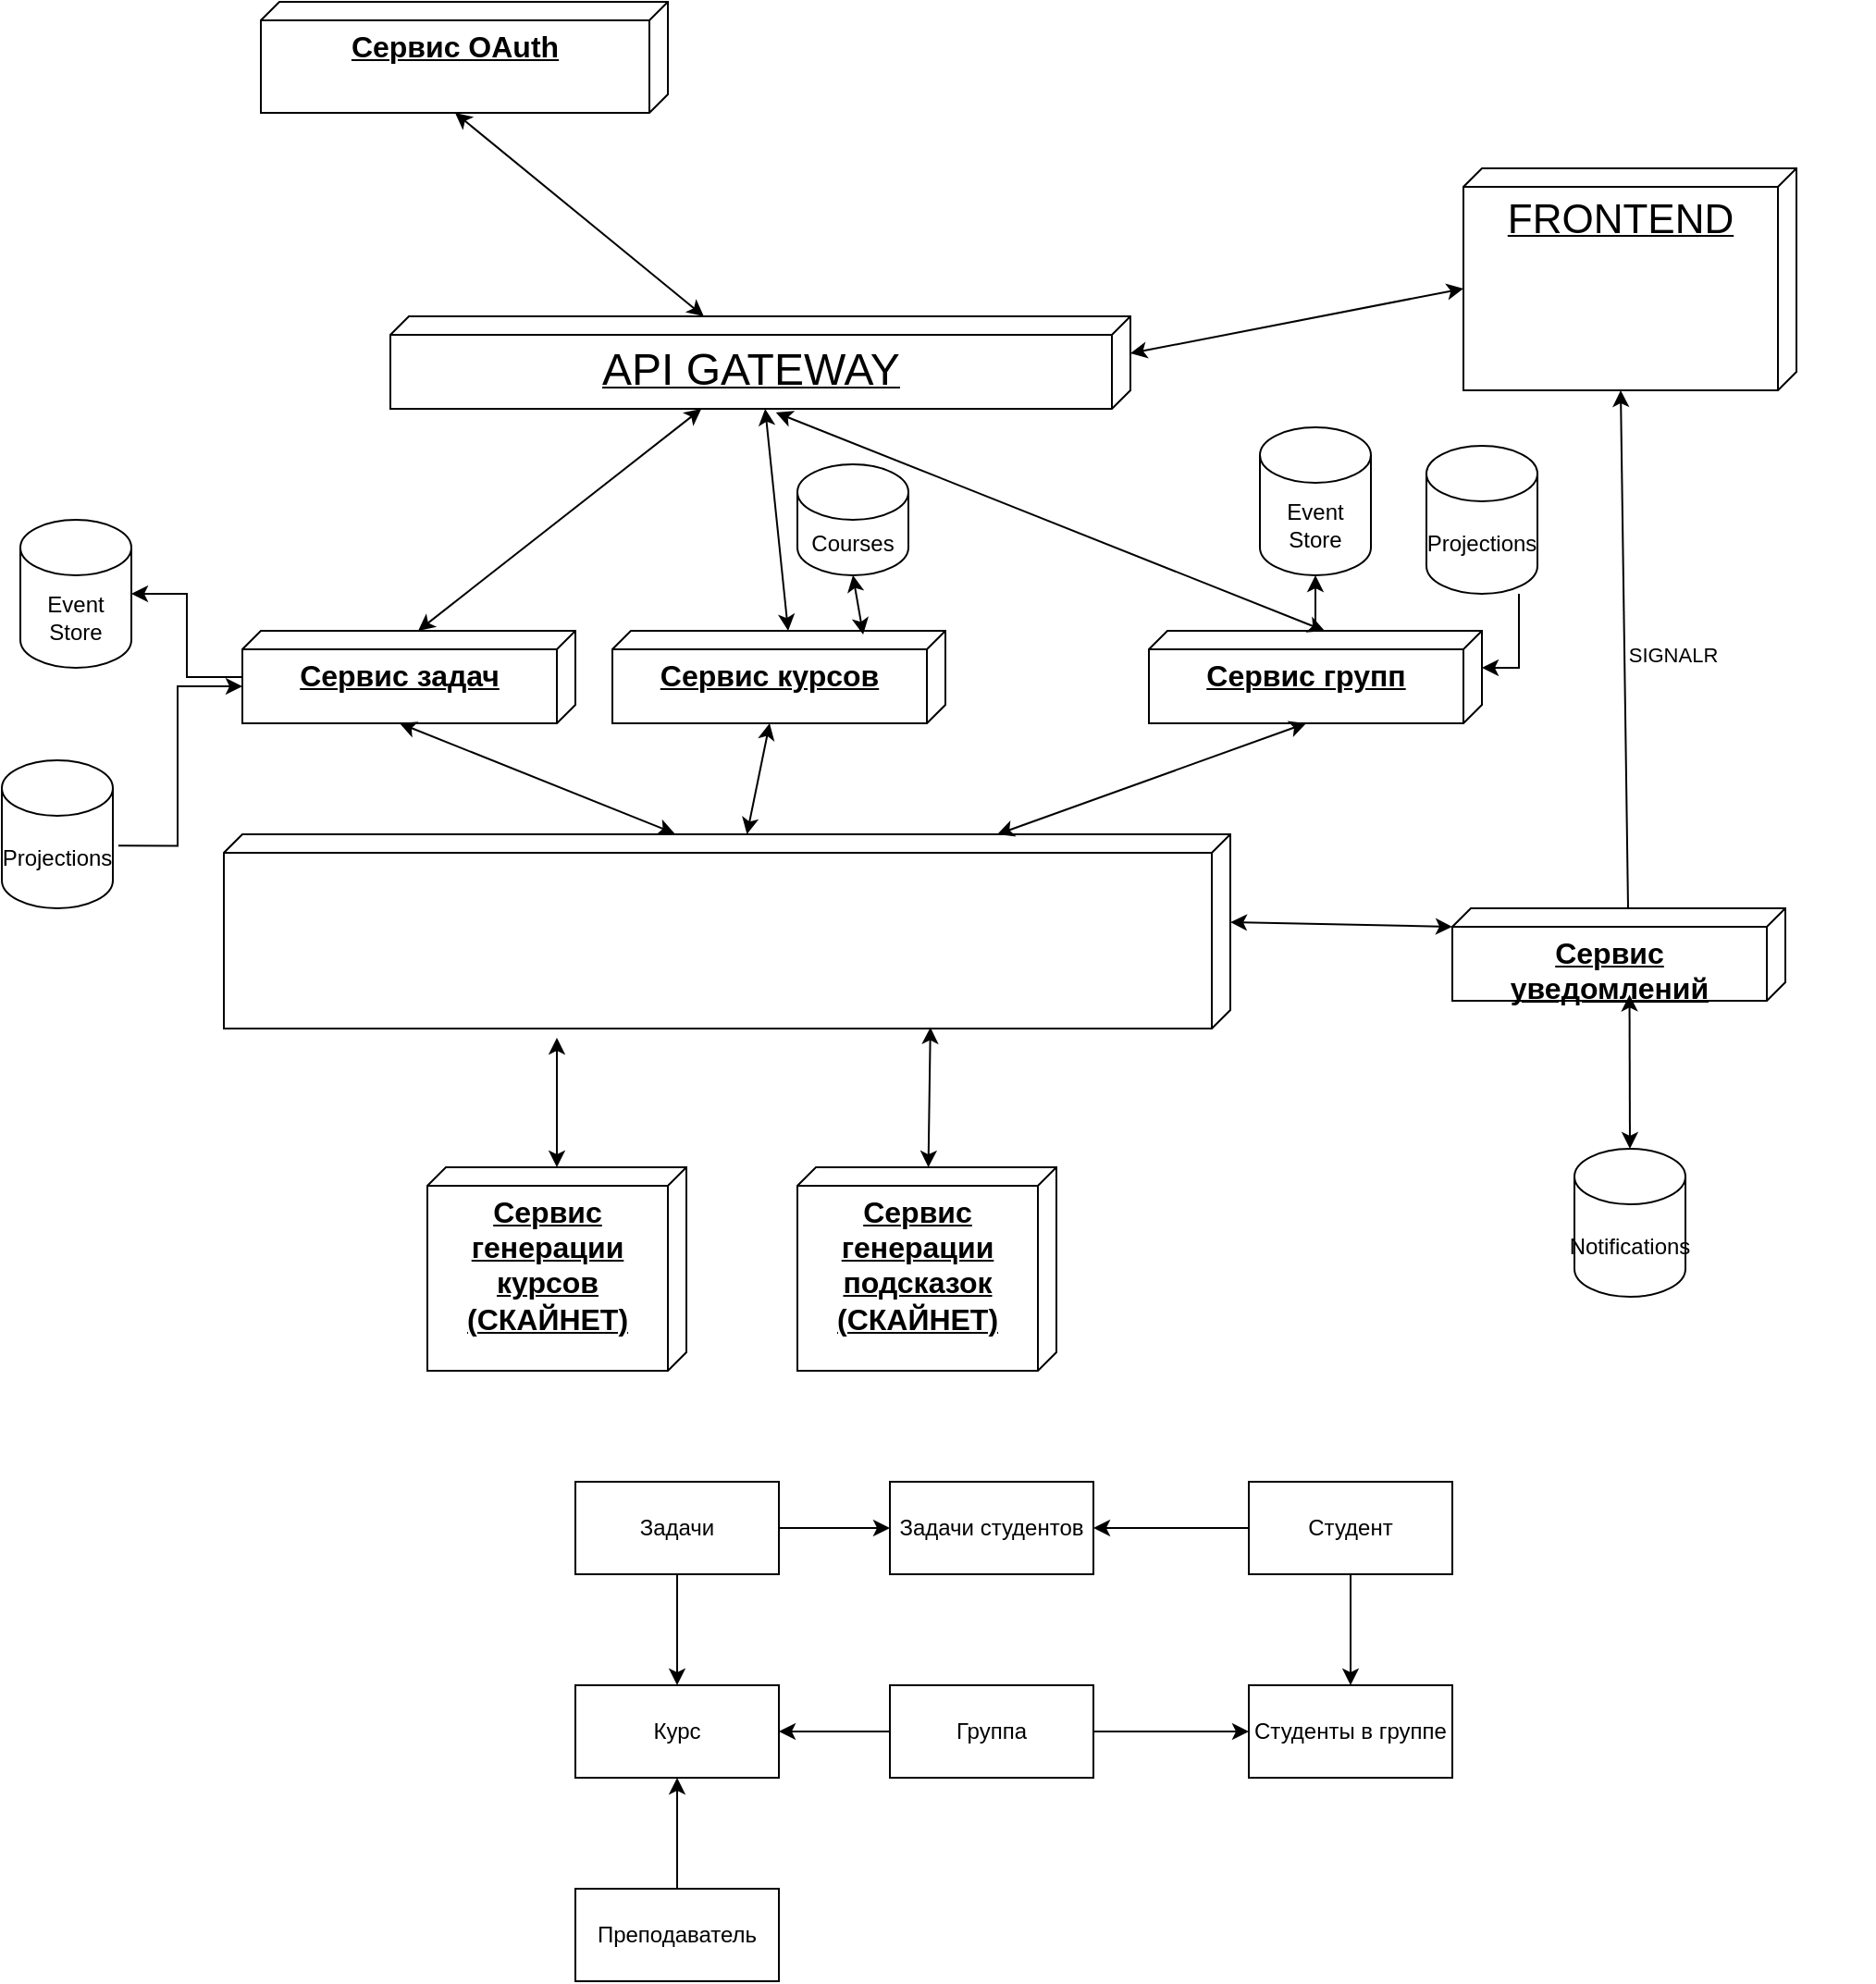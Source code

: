 <mxfile version="24.7.17">
  <diagram name="Страница — 1" id="5C3ML1Ksd3D6ToZMHB4L">
    <mxGraphModel dx="2876" dy="1119" grid="1" gridSize="10" guides="1" tooltips="1" connect="1" arrows="1" fold="1" page="1" pageScale="1" pageWidth="827" pageHeight="1169" math="0" shadow="0">
      <root>
        <mxCell id="0" />
        <mxCell id="1" parent="0" />
        <mxCell id="5pi8F96lJZrmrm5dVSPT-36" style="edgeStyle=orthogonalEdgeStyle;rounded=0;orthogonalLoop=1;jettySize=auto;html=1;" edge="1" parent="1" source="5pi8F96lJZrmrm5dVSPT-1" target="5pi8F96lJZrmrm5dVSPT-34">
          <mxGeometry relative="1" as="geometry" />
        </mxCell>
        <mxCell id="5pi8F96lJZrmrm5dVSPT-1" value="&lt;div style=&quot;text-align: justify;&quot;&gt;&lt;b style=&quot;background-color: initial;&quot;&gt;&lt;font style=&quot;font-size: 16px;&quot;&gt;Сервис задач&lt;/font&gt;&lt;/b&gt;&lt;/div&gt;" style="verticalAlign=top;align=center;spacingTop=8;spacingLeft=2;spacingRight=12;shape=cube;size=10;direction=south;fontStyle=4;html=1;whiteSpace=wrap;" vertex="1" parent="1">
          <mxGeometry x="-260" y="420" width="180" height="50" as="geometry" />
        </mxCell>
        <mxCell id="5pi8F96lJZrmrm5dVSPT-2" value="&lt;div style=&quot;text-align: justify;&quot;&gt;&lt;b style=&quot;background-color: initial;&quot;&gt;&lt;font style=&quot;font-size: 16px;&quot;&gt;Сервис курсов&lt;/font&gt;&lt;/b&gt;&lt;/div&gt;" style="verticalAlign=top;align=center;spacingTop=8;spacingLeft=2;spacingRight=12;shape=cube;size=10;direction=south;fontStyle=4;html=1;whiteSpace=wrap;" vertex="1" parent="1">
          <mxGeometry x="-60" y="420" width="180" height="50" as="geometry" />
        </mxCell>
        <mxCell id="5pi8F96lJZrmrm5dVSPT-3" value="&lt;div style=&quot;text-align: justify;&quot;&gt;&lt;b style=&quot;background-color: initial;&quot;&gt;&lt;font style=&quot;font-size: 16px;&quot;&gt;Сервис OAuth&lt;/font&gt;&lt;/b&gt;&lt;/div&gt;" style="verticalAlign=top;align=center;spacingTop=8;spacingLeft=2;spacingRight=12;shape=cube;size=10;direction=south;fontStyle=4;html=1;whiteSpace=wrap;" vertex="1" parent="1">
          <mxGeometry x="-250" y="80" width="220" height="60" as="geometry" />
        </mxCell>
        <mxCell id="5pi8F96lJZrmrm5dVSPT-5" value="&lt;div style=&quot;&quot;&gt;&lt;b style=&quot;background-color: initial;&quot;&gt;&lt;font style=&quot;font-size: 16px;&quot;&gt;Сервис генерации курсов (СКАЙНЕТ)&lt;/font&gt;&lt;/b&gt;&lt;/div&gt;" style="verticalAlign=top;align=center;spacingTop=8;spacingLeft=2;spacingRight=12;shape=cube;size=10;direction=south;fontStyle=4;html=1;whiteSpace=wrap;" vertex="1" parent="1">
          <mxGeometry x="-160" y="710" width="140" height="110" as="geometry" />
        </mxCell>
        <mxCell id="5pi8F96lJZrmrm5dVSPT-7" value="&lt;div style=&quot;&quot;&gt;&lt;b style=&quot;background-color: initial;&quot;&gt;&lt;font style=&quot;font-size: 16px;&quot;&gt;Сервис генерации подсказок (СКАЙНЕТ)&lt;/font&gt;&lt;/b&gt;&lt;/div&gt;" style="verticalAlign=top;align=center;spacingTop=8;spacingLeft=2;spacingRight=12;shape=cube;size=10;direction=south;fontStyle=4;html=1;whiteSpace=wrap;" vertex="1" parent="1">
          <mxGeometry x="40" y="710" width="140" height="110" as="geometry" />
        </mxCell>
        <mxCell id="5pi8F96lJZrmrm5dVSPT-8" value="&lt;font style=&quot;font-size: 24px;&quot;&gt;API GATEWAY&lt;/font&gt;" style="verticalAlign=top;align=center;spacingTop=8;spacingLeft=2;spacingRight=12;shape=cube;size=10;direction=south;fontStyle=4;html=1;whiteSpace=wrap;" vertex="1" parent="1">
          <mxGeometry x="-180" y="250" width="400" height="50" as="geometry" />
        </mxCell>
        <mxCell id="5pi8F96lJZrmrm5dVSPT-16" style="edgeStyle=orthogonalEdgeStyle;rounded=0;orthogonalLoop=1;jettySize=auto;html=1;entryX=0.944;entryY=0.134;entryDx=0;entryDy=0;entryPerimeter=0;strokeColor=none;shape=link;" edge="1" parent="1">
          <mxGeometry relative="1" as="geometry">
            <mxPoint x="620" y="320" as="sourcePoint" />
            <mxPoint x="620" y="217" as="targetPoint" />
          </mxGeometry>
        </mxCell>
        <mxCell id="5pi8F96lJZrmrm5dVSPT-20" value="" style="group" vertex="1" connectable="0" parent="1">
          <mxGeometry x="-270" y="530" width="544" height="105" as="geometry" />
        </mxCell>
        <mxCell id="5pi8F96lJZrmrm5dVSPT-19" value="" style="verticalAlign=top;align=left;spacingTop=8;spacingLeft=2;spacingRight=12;shape=cube;size=10;direction=south;fontStyle=4;html=1;whiteSpace=wrap;" vertex="1" parent="5pi8F96lJZrmrm5dVSPT-20">
          <mxGeometry width="544" height="105" as="geometry" />
        </mxCell>
        <mxCell id="5pi8F96lJZrmrm5dVSPT-14" value="" style="shape=image;verticalLabelPosition=bottom;labelBackgroundColor=default;verticalAlign=top;aspect=fixed;imageAspect=0;image=https://global-uploads.webflow.com/6203daf47137054c031fa0e6/63d669293dcdc241b940cd39_rabbitmq-logo-p-2000.png;" vertex="1" parent="5pi8F96lJZrmrm5dVSPT-20">
          <mxGeometry x="244.83" y="23.75" width="54.34" height="57.5" as="geometry" />
        </mxCell>
        <mxCell id="5pi8F96lJZrmrm5dVSPT-27" value="" style="endArrow=classic;startArrow=classic;html=1;rounded=0;exitX=0;exitY=0;exitDx=60.0;exitDy=115;exitPerimeter=0;" edge="1" parent="1" source="5pi8F96lJZrmrm5dVSPT-3" target="5pi8F96lJZrmrm5dVSPT-8">
          <mxGeometry width="50" height="50" relative="1" as="geometry">
            <mxPoint x="440" y="410" as="sourcePoint" />
            <mxPoint x="490" y="360" as="targetPoint" />
          </mxGeometry>
        </mxCell>
        <mxCell id="5pi8F96lJZrmrm5dVSPT-28" value="" style="endArrow=classic;startArrow=classic;html=1;rounded=0;exitX=0;exitY=0;exitDx=0;exitDy=85;exitPerimeter=0;" edge="1" parent="1" source="5pi8F96lJZrmrm5dVSPT-2" target="5pi8F96lJZrmrm5dVSPT-8">
          <mxGeometry width="50" height="50" relative="1" as="geometry">
            <mxPoint x="120" y="420" as="sourcePoint" />
            <mxPoint x="119.5" y="360" as="targetPoint" />
          </mxGeometry>
        </mxCell>
        <mxCell id="5pi8F96lJZrmrm5dVSPT-29" value="" style="endArrow=classic;startArrow=classic;html=1;rounded=0;exitX=0;exitY=0;exitDx=0;exitDy=85;exitPerimeter=0;" edge="1" parent="1" source="5pi8F96lJZrmrm5dVSPT-1" target="5pi8F96lJZrmrm5dVSPT-8">
          <mxGeometry width="50" height="50" relative="1" as="geometry">
            <mxPoint x="-90.4" y="420" as="sourcePoint" />
            <mxPoint x="-90.4" y="298" as="targetPoint" />
          </mxGeometry>
        </mxCell>
        <mxCell id="5pi8F96lJZrmrm5dVSPT-30" value="" style="endArrow=classic;startArrow=classic;html=1;rounded=0;entryX=0;entryY=0;entryDx=50;entryDy=95;entryPerimeter=0;" edge="1" parent="1" source="5pi8F96lJZrmrm5dVSPT-19" target="5pi8F96lJZrmrm5dVSPT-2">
          <mxGeometry width="50" height="50" relative="1" as="geometry">
            <mxPoint x="240" y="490" as="sourcePoint" />
            <mxPoint x="290" y="440" as="targetPoint" />
          </mxGeometry>
        </mxCell>
        <mxCell id="5pi8F96lJZrmrm5dVSPT-31" value="" style="endArrow=classic;startArrow=classic;html=1;rounded=0;entryX=0;entryY=0;entryDx=50;entryDy=95;entryPerimeter=0;exitX=-0.004;exitY=0.552;exitDx=0;exitDy=0;exitPerimeter=0;" edge="1" parent="1" source="5pi8F96lJZrmrm5dVSPT-19" target="5pi8F96lJZrmrm5dVSPT-1">
          <mxGeometry width="50" height="50" relative="1" as="geometry">
            <mxPoint x="310" y="500" as="sourcePoint" />
            <mxPoint x="360" y="450" as="targetPoint" />
          </mxGeometry>
        </mxCell>
        <mxCell id="5pi8F96lJZrmrm5dVSPT-32" value="" style="endArrow=classic;startArrow=classic;html=1;rounded=0;" edge="1" parent="1" source="5pi8F96lJZrmrm5dVSPT-5">
          <mxGeometry width="50" height="50" relative="1" as="geometry">
            <mxPoint x="-10" y="840" as="sourcePoint" />
            <mxPoint x="-90" y="640" as="targetPoint" />
          </mxGeometry>
        </mxCell>
        <mxCell id="5pi8F96lJZrmrm5dVSPT-33" value="" style="endArrow=classic;startArrow=classic;html=1;rounded=0;entryX=0.994;entryY=0.298;entryDx=0;entryDy=0;entryPerimeter=0;" edge="1" parent="1" source="5pi8F96lJZrmrm5dVSPT-7" target="5pi8F96lJZrmrm5dVSPT-19">
          <mxGeometry width="50" height="50" relative="1" as="geometry">
            <mxPoint x="150" y="680" as="sourcePoint" />
            <mxPoint x="200" y="630" as="targetPoint" />
          </mxGeometry>
        </mxCell>
        <mxCell id="5pi8F96lJZrmrm5dVSPT-34" value="Event Store" style="shape=cylinder3;whiteSpace=wrap;html=1;boundedLbl=1;backgroundOutline=1;size=15;" vertex="1" parent="1">
          <mxGeometry x="-380" y="360" width="60" height="80" as="geometry" />
        </mxCell>
        <mxCell id="5pi8F96lJZrmrm5dVSPT-35" value="Projections" style="shape=cylinder3;whiteSpace=wrap;html=1;boundedLbl=1;backgroundOutline=1;size=15;" vertex="1" parent="1">
          <mxGeometry x="-390" y="490" width="60" height="80" as="geometry" />
        </mxCell>
        <mxCell id="5pi8F96lJZrmrm5dVSPT-37" style="edgeStyle=orthogonalEdgeStyle;rounded=0;orthogonalLoop=1;jettySize=auto;html=1;entryX=0;entryY=0;entryDx=30;entryDy=180;entryPerimeter=0;exitX=1.05;exitY=0.577;exitDx=0;exitDy=0;exitPerimeter=0;" edge="1" parent="1" source="5pi8F96lJZrmrm5dVSPT-35" target="5pi8F96lJZrmrm5dVSPT-1">
          <mxGeometry relative="1" as="geometry">
            <mxPoint x="-342.92" y="530" as="sourcePoint" />
            <mxPoint x="-270.04" y="457.2" as="targetPoint" />
          </mxGeometry>
        </mxCell>
        <mxCell id="5pi8F96lJZrmrm5dVSPT-38" value="&lt;div style=&quot;&quot;&gt;&lt;span style=&quot;font-size: 16px;&quot;&gt;&lt;b&gt;Сервис уведомлений&lt;/b&gt;&lt;/span&gt;&lt;/div&gt;" style="verticalAlign=top;align=center;spacingTop=8;spacingLeft=2;spacingRight=12;shape=cube;size=10;direction=south;fontStyle=4;html=1;whiteSpace=wrap;" vertex="1" parent="1">
          <mxGeometry x="394" y="570" width="180" height="50" as="geometry" />
        </mxCell>
        <mxCell id="5pi8F96lJZrmrm5dVSPT-39" value="" style="endArrow=classic;startArrow=classic;html=1;rounded=0;exitX=0;exitY=0;exitDx=47.5;exitDy=0;exitPerimeter=0;entryX=0;entryY=0;entryDx=10;entryDy=180;entryPerimeter=0;" edge="1" parent="1" source="5pi8F96lJZrmrm5dVSPT-19" target="5pi8F96lJZrmrm5dVSPT-38">
          <mxGeometry width="50" height="50" relative="1" as="geometry">
            <mxPoint x="320" y="550" as="sourcePoint" />
            <mxPoint x="370" y="500" as="targetPoint" />
          </mxGeometry>
        </mxCell>
        <mxCell id="5pi8F96lJZrmrm5dVSPT-40" value="Курс" style="html=1;whiteSpace=wrap;" vertex="1" parent="1">
          <mxGeometry x="-80" y="990" width="110" height="50" as="geometry" />
        </mxCell>
        <mxCell id="5pi8F96lJZrmrm5dVSPT-48" style="edgeStyle=orthogonalEdgeStyle;rounded=0;orthogonalLoop=1;jettySize=auto;html=1;" edge="1" parent="1" source="5pi8F96lJZrmrm5dVSPT-41" target="5pi8F96lJZrmrm5dVSPT-46">
          <mxGeometry relative="1" as="geometry" />
        </mxCell>
        <mxCell id="5pi8F96lJZrmrm5dVSPT-56" style="edgeStyle=orthogonalEdgeStyle;rounded=0;orthogonalLoop=1;jettySize=auto;html=1;entryX=1;entryY=0.5;entryDx=0;entryDy=0;" edge="1" parent="1" source="5pi8F96lJZrmrm5dVSPT-41" target="5pi8F96lJZrmrm5dVSPT-54">
          <mxGeometry relative="1" as="geometry" />
        </mxCell>
        <mxCell id="5pi8F96lJZrmrm5dVSPT-41" value="Студент" style="html=1;whiteSpace=wrap;" vertex="1" parent="1">
          <mxGeometry x="284" y="880" width="110" height="50" as="geometry" />
        </mxCell>
        <mxCell id="5pi8F96lJZrmrm5dVSPT-44" style="edgeStyle=orthogonalEdgeStyle;rounded=0;orthogonalLoop=1;jettySize=auto;html=1;entryX=0.5;entryY=1;entryDx=0;entryDy=0;" edge="1" parent="1" source="5pi8F96lJZrmrm5dVSPT-42" target="5pi8F96lJZrmrm5dVSPT-40">
          <mxGeometry relative="1" as="geometry" />
        </mxCell>
        <mxCell id="5pi8F96lJZrmrm5dVSPT-42" value="Преподаватель" style="html=1;whiteSpace=wrap;" vertex="1" parent="1">
          <mxGeometry x="-80" y="1100" width="110" height="50" as="geometry" />
        </mxCell>
        <mxCell id="5pi8F96lJZrmrm5dVSPT-49" style="edgeStyle=orthogonalEdgeStyle;rounded=0;orthogonalLoop=1;jettySize=auto;html=1;" edge="1" parent="1" source="5pi8F96lJZrmrm5dVSPT-45" target="5pi8F96lJZrmrm5dVSPT-46">
          <mxGeometry relative="1" as="geometry" />
        </mxCell>
        <mxCell id="5pi8F96lJZrmrm5dVSPT-50" style="edgeStyle=orthogonalEdgeStyle;rounded=0;orthogonalLoop=1;jettySize=auto;html=1;entryX=1;entryY=0.5;entryDx=0;entryDy=0;" edge="1" parent="1" source="5pi8F96lJZrmrm5dVSPT-45" target="5pi8F96lJZrmrm5dVSPT-40">
          <mxGeometry relative="1" as="geometry" />
        </mxCell>
        <mxCell id="5pi8F96lJZrmrm5dVSPT-45" value="Группа" style="html=1;whiteSpace=wrap;" vertex="1" parent="1">
          <mxGeometry x="90" y="990" width="110" height="50" as="geometry" />
        </mxCell>
        <mxCell id="5pi8F96lJZrmrm5dVSPT-46" value="Студенты в группе" style="html=1;whiteSpace=wrap;" vertex="1" parent="1">
          <mxGeometry x="284" y="990" width="110" height="50" as="geometry" />
        </mxCell>
        <mxCell id="5pi8F96lJZrmrm5dVSPT-53" style="edgeStyle=orthogonalEdgeStyle;rounded=0;orthogonalLoop=1;jettySize=auto;html=1;entryX=0.5;entryY=0;entryDx=0;entryDy=0;" edge="1" parent="1" source="5pi8F96lJZrmrm5dVSPT-51" target="5pi8F96lJZrmrm5dVSPT-40">
          <mxGeometry relative="1" as="geometry" />
        </mxCell>
        <mxCell id="5pi8F96lJZrmrm5dVSPT-55" style="edgeStyle=orthogonalEdgeStyle;rounded=0;orthogonalLoop=1;jettySize=auto;html=1;" edge="1" parent="1" source="5pi8F96lJZrmrm5dVSPT-51" target="5pi8F96lJZrmrm5dVSPT-54">
          <mxGeometry relative="1" as="geometry" />
        </mxCell>
        <mxCell id="5pi8F96lJZrmrm5dVSPT-51" value="Задачи" style="html=1;whiteSpace=wrap;" vertex="1" parent="1">
          <mxGeometry x="-80" y="880" width="110" height="50" as="geometry" />
        </mxCell>
        <mxCell id="5pi8F96lJZrmrm5dVSPT-54" value="Задачи студентов" style="html=1;whiteSpace=wrap;" vertex="1" parent="1">
          <mxGeometry x="90" y="880" width="110" height="50" as="geometry" />
        </mxCell>
        <mxCell id="5pi8F96lJZrmrm5dVSPT-57" value="&lt;div style=&quot;text-align: justify;&quot;&gt;&lt;b style=&quot;background-color: initial;&quot;&gt;&lt;font style=&quot;font-size: 16px;&quot;&gt;Сервис групп&lt;/font&gt;&lt;/b&gt;&lt;/div&gt;" style="verticalAlign=top;align=center;spacingTop=8;spacingLeft=2;spacingRight=12;shape=cube;size=10;direction=south;fontStyle=4;html=1;whiteSpace=wrap;" vertex="1" parent="1">
          <mxGeometry x="230" y="420" width="180" height="50" as="geometry" />
        </mxCell>
        <mxCell id="5pi8F96lJZrmrm5dVSPT-58" value="" style="endArrow=classic;startArrow=classic;html=1;rounded=0;entryX=0;entryY=0;entryDx=50;entryDy=95;entryPerimeter=0;" edge="1" parent="1" source="5pi8F96lJZrmrm5dVSPT-19" target="5pi8F96lJZrmrm5dVSPT-57">
          <mxGeometry width="50" height="50" relative="1" as="geometry">
            <mxPoint x="330" y="550" as="sourcePoint" />
            <mxPoint x="380" y="500" as="targetPoint" />
          </mxGeometry>
        </mxCell>
        <mxCell id="5pi8F96lJZrmrm5dVSPT-60" value="" style="endArrow=classic;startArrow=classic;html=1;rounded=0;entryX=1.04;entryY=0.479;entryDx=0;entryDy=0;entryPerimeter=0;exitX=0;exitY=0;exitDx=0;exitDy=85;exitPerimeter=0;" edge="1" parent="1" source="5pi8F96lJZrmrm5dVSPT-57" target="5pi8F96lJZrmrm5dVSPT-8">
          <mxGeometry width="50" height="50" relative="1" as="geometry">
            <mxPoint x="250" y="400" as="sourcePoint" />
            <mxPoint x="300" y="350" as="targetPoint" />
          </mxGeometry>
        </mxCell>
        <mxCell id="5pi8F96lJZrmrm5dVSPT-61" value="&lt;div style=&quot;text-align: justify;&quot;&gt;&lt;span style=&quot;background-color: initial;&quot;&gt;&lt;font style=&quot;font-size: 22px;&quot;&gt;FRONTEND&lt;/font&gt;&lt;/span&gt;&lt;/div&gt;" style="verticalAlign=top;align=center;spacingTop=8;spacingLeft=2;spacingRight=12;shape=cube;size=10;direction=south;fontStyle=4;html=1;whiteSpace=wrap;" vertex="1" parent="1">
          <mxGeometry x="400" y="170" width="180" height="120" as="geometry" />
        </mxCell>
        <mxCell id="5pi8F96lJZrmrm5dVSPT-62" value="" style="endArrow=classic;html=1;rounded=0;exitX=0;exitY=0;exitDx=0;exitDy=85;exitPerimeter=0;entryX=0;entryY=0;entryDx=120.0;entryDy=95;entryPerimeter=0;" edge="1" parent="1" source="5pi8F96lJZrmrm5dVSPT-38" target="5pi8F96lJZrmrm5dVSPT-61">
          <mxGeometry width="50" height="50" relative="1" as="geometry">
            <mxPoint x="590" y="540" as="sourcePoint" />
            <mxPoint x="640" y="490" as="targetPoint" />
          </mxGeometry>
        </mxCell>
        <mxCell id="5pi8F96lJZrmrm5dVSPT-63" value="SIGNALR" style="edgeLabel;html=1;align=center;verticalAlign=middle;resizable=0;points=[];" vertex="1" connectable="0" parent="5pi8F96lJZrmrm5dVSPT-62">
          <mxGeometry x="-0.427" y="-5" relative="1" as="geometry">
            <mxPoint x="20" y="-57" as="offset" />
          </mxGeometry>
        </mxCell>
        <mxCell id="5pi8F96lJZrmrm5dVSPT-64" value="Notifications" style="shape=cylinder3;whiteSpace=wrap;html=1;boundedLbl=1;backgroundOutline=1;size=15;" vertex="1" parent="1">
          <mxGeometry x="460" y="700" width="60" height="80" as="geometry" />
        </mxCell>
        <mxCell id="5pi8F96lJZrmrm5dVSPT-65" value="" style="endArrow=classic;startArrow=classic;html=1;rounded=0;entryX=0.934;entryY=0.468;entryDx=0;entryDy=0;entryPerimeter=0;exitX=0.5;exitY=0;exitDx=0;exitDy=0;exitPerimeter=0;" edge="1" parent="1" source="5pi8F96lJZrmrm5dVSPT-64" target="5pi8F96lJZrmrm5dVSPT-38">
          <mxGeometry width="50" height="50" relative="1" as="geometry">
            <mxPoint x="470" y="700" as="sourcePoint" />
            <mxPoint x="520" y="650" as="targetPoint" />
          </mxGeometry>
        </mxCell>
        <mxCell id="5pi8F96lJZrmrm5dVSPT-67" value="" style="endArrow=classic;startArrow=classic;html=1;rounded=0;exitX=0;exitY=0;exitDx=20;exitDy=0;exitPerimeter=0;entryX=0;entryY=0;entryDx=65;entryDy=180;entryPerimeter=0;" edge="1" parent="1" source="5pi8F96lJZrmrm5dVSPT-8" target="5pi8F96lJZrmrm5dVSPT-61">
          <mxGeometry width="50" height="50" relative="1" as="geometry">
            <mxPoint x="270" y="260" as="sourcePoint" />
            <mxPoint x="320" y="210" as="targetPoint" />
          </mxGeometry>
        </mxCell>
        <mxCell id="5pi8F96lJZrmrm5dVSPT-68" value="Courses" style="shape=cylinder3;whiteSpace=wrap;html=1;boundedLbl=1;backgroundOutline=1;size=15;" vertex="1" parent="1">
          <mxGeometry x="40" y="330" width="60" height="60" as="geometry" />
        </mxCell>
        <mxCell id="5pi8F96lJZrmrm5dVSPT-69" value="" style="endArrow=classic;startArrow=classic;html=1;rounded=0;entryX=0.5;entryY=1;entryDx=0;entryDy=0;entryPerimeter=0;exitX=0.04;exitY=0.247;exitDx=0;exitDy=0;exitPerimeter=0;" edge="1" parent="1" source="5pi8F96lJZrmrm5dVSPT-2" target="5pi8F96lJZrmrm5dVSPT-68">
          <mxGeometry width="50" height="50" relative="1" as="geometry">
            <mxPoint x="130" y="450" as="sourcePoint" />
            <mxPoint x="180" y="400" as="targetPoint" />
          </mxGeometry>
        </mxCell>
        <mxCell id="5pi8F96lJZrmrm5dVSPT-70" value="Event Store" style="shape=cylinder3;whiteSpace=wrap;html=1;boundedLbl=1;backgroundOutline=1;size=15;" vertex="1" parent="1">
          <mxGeometry x="290" y="310" width="60" height="80" as="geometry" />
        </mxCell>
        <mxCell id="5pi8F96lJZrmrm5dVSPT-71" value="Projections" style="shape=cylinder3;whiteSpace=wrap;html=1;boundedLbl=1;backgroundOutline=1;size=15;" vertex="1" parent="1">
          <mxGeometry x="380" y="320" width="60" height="80" as="geometry" />
        </mxCell>
        <mxCell id="5pi8F96lJZrmrm5dVSPT-77" style="edgeStyle=orthogonalEdgeStyle;rounded=0;orthogonalLoop=1;jettySize=auto;html=1;entryX=0.5;entryY=1;entryDx=0;entryDy=0;entryPerimeter=0;" edge="1" parent="1" source="5pi8F96lJZrmrm5dVSPT-57" target="5pi8F96lJZrmrm5dVSPT-70">
          <mxGeometry relative="1" as="geometry" />
        </mxCell>
        <mxCell id="5pi8F96lJZrmrm5dVSPT-78" style="edgeStyle=orthogonalEdgeStyle;rounded=0;orthogonalLoop=1;jettySize=auto;html=1;entryX=0;entryY=0;entryDx=20;entryDy=0;entryPerimeter=0;" edge="1" parent="1" source="5pi8F96lJZrmrm5dVSPT-71" target="5pi8F96lJZrmrm5dVSPT-57">
          <mxGeometry relative="1" as="geometry">
            <Array as="points">
              <mxPoint x="430" y="440" />
            </Array>
          </mxGeometry>
        </mxCell>
      </root>
    </mxGraphModel>
  </diagram>
</mxfile>
